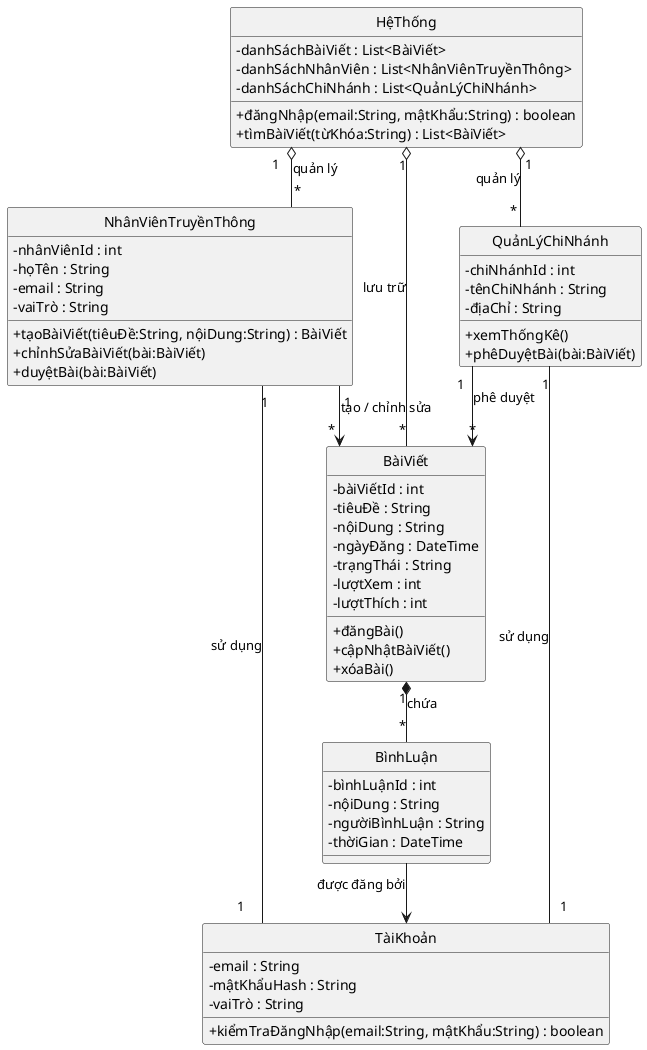 @startuml
'==============================
' Cấu hình để bố cục dọc, đường nối thẳng
'==============================
skinparam linetype ortho
skinparam classAttributeIconSize 0
top to bottom direction
hide circle

'==============================
' Các lớp chính
'==============================
class HệThống {
  - danhSáchBàiViết : List<BàiViết>
  - danhSáchNhânViên : List<NhânViênTruyềnThông>
  - danhSáchChiNhánh : List<QuảnLýChiNhánh>
  + đăngNhập(email:String, mậtKhẩu:String) : boolean
  + tìmBàiViết(từKhóa:String) : List<BàiViết>
}

class NhânViênTruyềnThông {
  - nhânViênId : int
  - họTên : String
  - email : String
  - vaiTrò : String
  + tạoBàiViết(tiêuĐề:String, nộiDung:String) : BàiViết
  + chỉnhSửaBàiViết(bài:BàiViết)
  + duyệtBài(bài:BàiViết)
}

class QuảnLýChiNhánh {
  - chiNhánhId : int
  - tênChiNhánh : String
  - địaChỉ : String
  + xemThốngKê()
  + phêDuyệtBài(bài:BàiViết)
}

class BàiViết {
  - bàiViếtId : int
  - tiêuĐề : String
  - nộiDung : String
  - ngàyĐăng : DateTime
  - trạngThái : String
  - lượtXem : int
  - lượtThích : int
  + đăngBài()
  + cậpNhậtBàiViết()
  + xóaBài()
}

class BìnhLuận {
  - bìnhLuậnId : int
  - nộiDung : String
  - ngườiBìnhLuận : String
  - thờiGian : DateTime
}

class TàiKhoản {
  - email : String
  - mậtKhẩuHash : String
  - vaiTrò : String
  + kiểmTraĐăngNhập(email:String, mậtKhẩu:String) : boolean
}

'==============================
' Các mối quan hệ
'==============================

HệThống "1" o-- "*" NhânViênTruyềnThông : quản lý
HệThống "1" o-- "*" QuảnLýChiNhánh : quản lý
HệThống "1" o-- "*" BàiViết : lưu trữ

NhânViênTruyềnThông "1" --> "*" BàiViết : tạo / chỉnh sửa
QuảnLýChiNhánh "1" --> "*" BàiViết : phê duyệt
BàiViết "1" *-- "*" BìnhLuận : chứa

NhânViênTruyềnThông "1" -- "1" TàiKhoản : sử dụng
QuảnLýChiNhánh "1" -- "1" TàiKhoản : sử dụng
BìnhLuận --> TàiKhoản : được đăng bởi

@enduml
